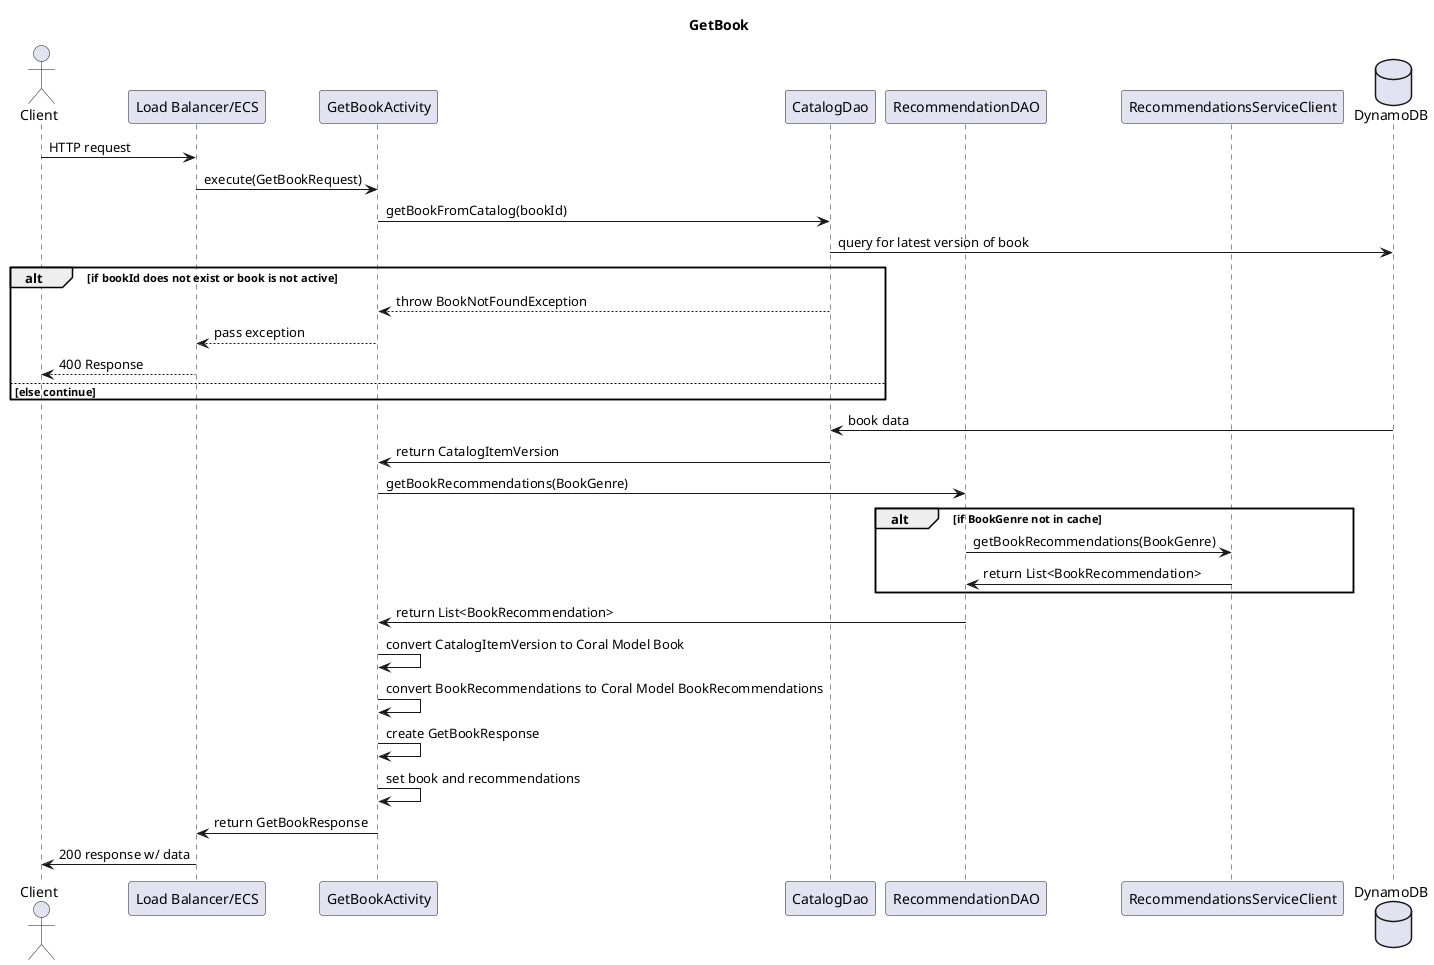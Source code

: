 @startuml
title GetBook

actor Client
participant "Load Balancer/ECS" as ecs
participant GetBookActivity
participant CatalogDao
participant RecommendationDAO
participant RecommendationsServiceClient
database DynamoDB

Client -> ecs : HTTP request
ecs -> GetBookActivity : execute(GetBookRequest)
GetBookActivity -> CatalogDao : getBookFromCatalog(bookId)
CatalogDao -> DynamoDB : query for latest version of book
alt if bookId does not exist or book is not active
    CatalogDao --> GetBookActivity : throw BookNotFoundException
    GetBookActivity --> ecs : pass exception
    ecs --> Client : 400 Response
else else continue
end
DynamoDB -> CatalogDao : book data
CatalogDao -> GetBookActivity : return CatalogItemVersion
GetBookActivity -> RecommendationDAO: getBookRecommendations(BookGenre)
alt if BookGenre not in cache
  RecommendationDAO -> RecommendationsServiceClient: getBookRecommendations(BookGenre)
  RecommendationsServiceClient -> RecommendationDAO : return List<BookRecommendation>
end
RecommendationDAO -> GetBookActivity : return List<BookRecommendation>
GetBookActivity -> GetBookActivity : convert CatalogItemVersion to Coral Model Book
GetBookActivity -> GetBookActivity : convert BookRecommendations to Coral Model BookRecommendations
GetBookActivity -> GetBookActivity : create GetBookResponse
GetBookActivity -> GetBookActivity : set book and recommendations
GetBookActivity -> ecs : return GetBookResponse
ecs -> Client : 200 response w/ data
@enduml
